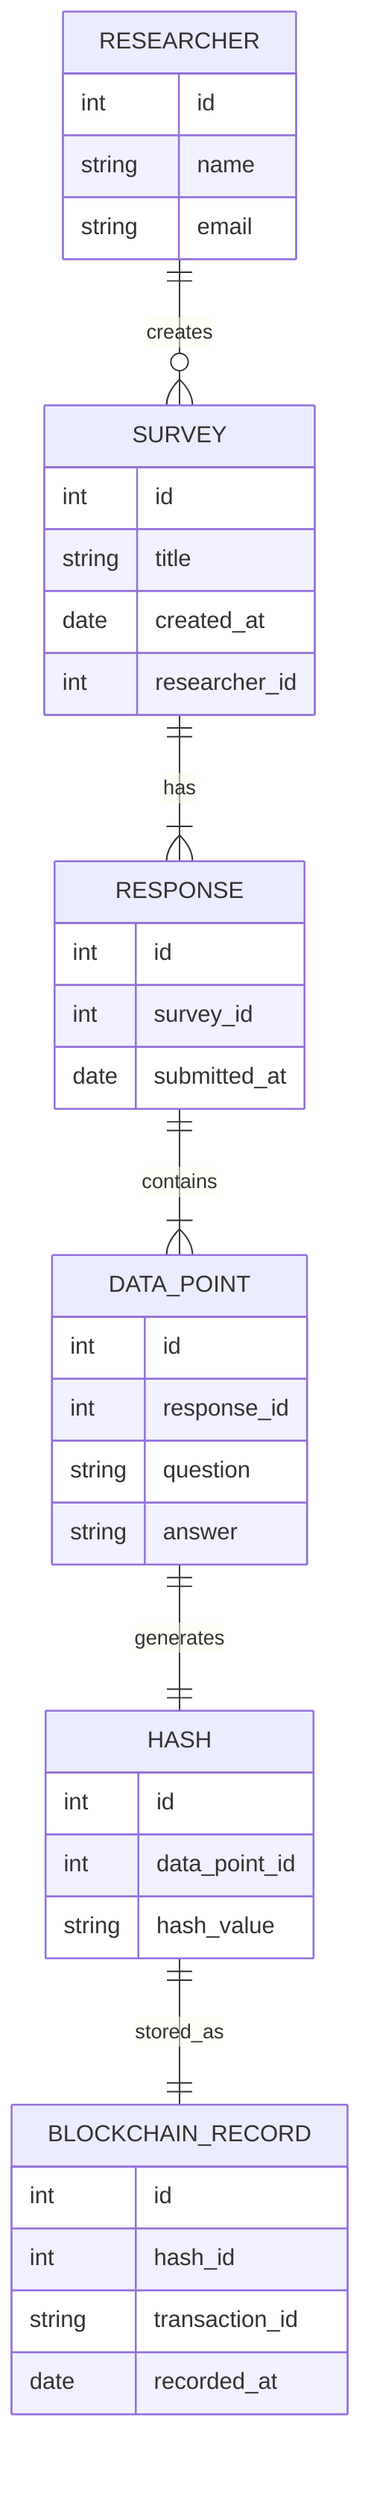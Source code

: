 erDiagram
    RESEARCHER ||--o{ SURVEY : creates
    SURVEY ||--|{ RESPONSE : has
    RESPONSE ||--|{ DATA_POINT : contains
    DATA_POINT ||--|| HASH : generates
    HASH ||--|| BLOCKCHAIN_RECORD : stored_as
    RESEARCHER {
        int id
        string name
        string email
    }
    SURVEY {
        int id
        string title
        date created_at
        int researcher_id
    }
    RESPONSE {
        int id
        int survey_id
        date submitted_at
    }
    DATA_POINT {
        int id
        int response_id
        string question
        string answer
    }
    HASH {
        int id
        int data_point_id
        string hash_value
    }
    BLOCKCHAIN_RECORD {
        int id
        int hash_id
        string transaction_id
        date recorded_at
    }